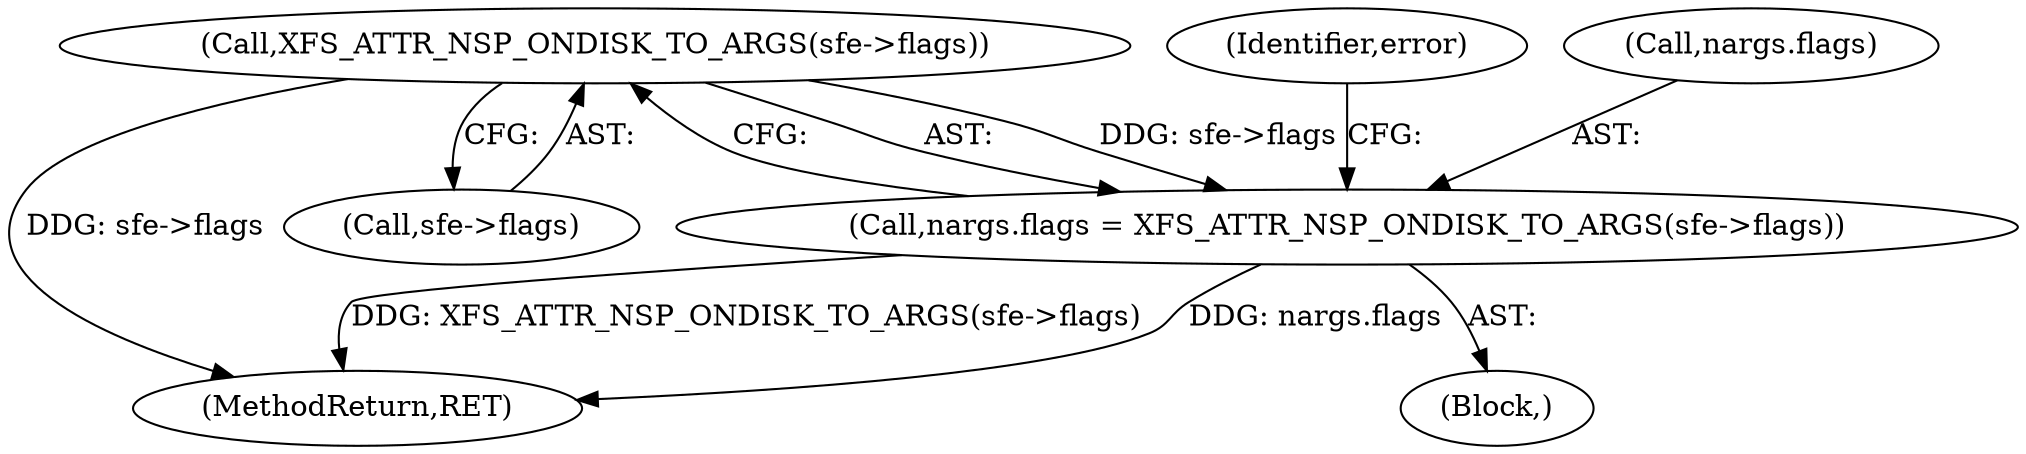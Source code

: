 digraph "0_linux_bb3d48dcf86a97dc25fe9fc2c11938e19cb4399a@pointer" {
"1000378" [label="(Call,XFS_ATTR_NSP_ONDISK_TO_ARGS(sfe->flags))"];
"1000374" [label="(Call,nargs.flags = XFS_ATTR_NSP_ONDISK_TO_ARGS(sfe->flags))"];
"1000423" [label="(MethodReturn,RET)"];
"1000329" [label="(Block,)"];
"1000379" [label="(Call,sfe->flags)"];
"1000374" [label="(Call,nargs.flags = XFS_ATTR_NSP_ONDISK_TO_ARGS(sfe->flags))"];
"1000378" [label="(Call,XFS_ATTR_NSP_ONDISK_TO_ARGS(sfe->flags))"];
"1000383" [label="(Identifier,error)"];
"1000375" [label="(Call,nargs.flags)"];
"1000378" -> "1000374"  [label="AST: "];
"1000378" -> "1000379"  [label="CFG: "];
"1000379" -> "1000378"  [label="AST: "];
"1000374" -> "1000378"  [label="CFG: "];
"1000378" -> "1000423"  [label="DDG: sfe->flags"];
"1000378" -> "1000374"  [label="DDG: sfe->flags"];
"1000374" -> "1000329"  [label="AST: "];
"1000375" -> "1000374"  [label="AST: "];
"1000383" -> "1000374"  [label="CFG: "];
"1000374" -> "1000423"  [label="DDG: nargs.flags"];
"1000374" -> "1000423"  [label="DDG: XFS_ATTR_NSP_ONDISK_TO_ARGS(sfe->flags)"];
}
